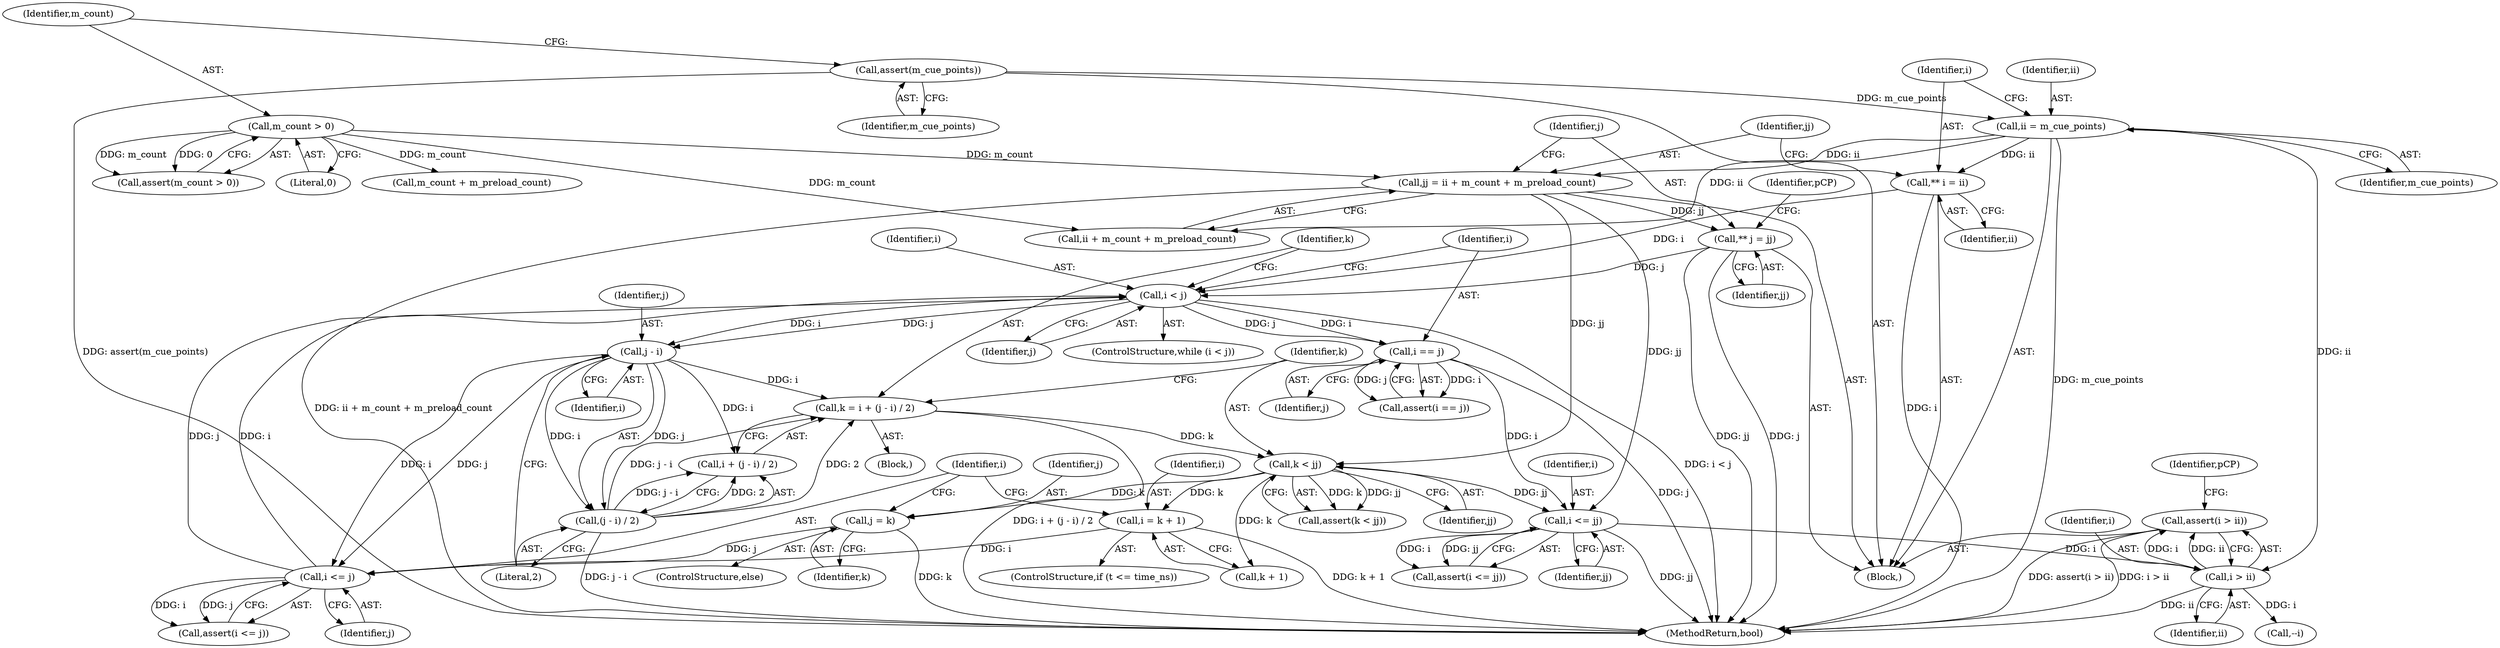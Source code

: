 digraph "1_Android_cc274e2abe8b2a6698a5c47d8aa4bb45f1f9538d_9@API" {
"1000219" [label="(Call,assert(i > ii))"];
"1000220" [label="(Call,i > ii)"];
"1000216" [label="(Call,i <= jj)"];
"1000212" [label="(Call,i == j)"];
"1000164" [label="(Call,i < j)"];
"1000124" [label="(Call,** i = ii)"];
"1000120" [label="(Call,ii = m_cue_points)"];
"1000114" [label="(Call,assert(m_cue_points))"];
"1000208" [label="(Call,i <= j)"];
"1000198" [label="(Call,i = k + 1)"];
"1000178" [label="(Call,k < jj)"];
"1000168" [label="(Call,k = i + (j - i) / 2)"];
"1000173" [label="(Call,j - i)"];
"1000172" [label="(Call,(j - i) / 2)"];
"1000127" [label="(Call,jj = ii + m_count + m_preload_count)"];
"1000117" [label="(Call,m_count > 0)"];
"1000204" [label="(Call,j = k)"];
"1000135" [label="(Call,** j = jj)"];
"1000139" [label="(Identifier,pCP)"];
"1000166" [label="(Identifier,j)"];
"1000126" [label="(Identifier,ii)"];
"1000198" [label="(Call,i = k + 1)"];
"1000175" [label="(Identifier,i)"];
"1000224" [label="(Identifier,pCP)"];
"1000243" [label="(MethodReturn,bool)"];
"1000128" [label="(Identifier,jj)"];
"1000220" [label="(Call,i > ii)"];
"1000221" [label="(Identifier,i)"];
"1000122" [label="(Identifier,m_cue_points)"];
"1000177" [label="(Call,assert(k < jj))"];
"1000212" [label="(Call,i == j)"];
"1000194" [label="(ControlStructure,if (t <= time_ns))"];
"1000167" [label="(Block,)"];
"1000137" [label="(Identifier,jj)"];
"1000215" [label="(Call,assert(i <= jj))"];
"1000222" [label="(Identifier,ii)"];
"1000180" [label="(Identifier,jj)"];
"1000206" [label="(Identifier,k)"];
"1000205" [label="(Identifier,j)"];
"1000117" [label="(Call,m_count > 0)"];
"1000213" [label="(Identifier,i)"];
"1000204" [label="(Call,j = k)"];
"1000210" [label="(Identifier,j)"];
"1000165" [label="(Identifier,i)"];
"1000120" [label="(Call,ii = m_cue_points)"];
"1000219" [label="(Call,assert(i > ii))"];
"1000164" [label="(Call,i < j)"];
"1000119" [label="(Literal,0)"];
"1000118" [label="(Identifier,m_count)"];
"1000136" [label="(Identifier,j)"];
"1000214" [label="(Identifier,j)"];
"1000216" [label="(Call,i <= jj)"];
"1000169" [label="(Identifier,k)"];
"1000135" [label="(Call,** j = jj)"];
"1000200" [label="(Call,k + 1)"];
"1000203" [label="(ControlStructure,else)"];
"1000211" [label="(Call,assert(i == j))"];
"1000124" [label="(Call,** i = ii)"];
"1000129" [label="(Call,ii + m_count + m_preload_count)"];
"1000217" [label="(Identifier,i)"];
"1000178" [label="(Call,k < jj)"];
"1000207" [label="(Call,assert(i <= j))"];
"1000131" [label="(Call,m_count + m_preload_count)"];
"1000125" [label="(Identifier,i)"];
"1000127" [label="(Call,jj = ii + m_count + m_preload_count)"];
"1000168" [label="(Call,k = i + (j - i) / 2)"];
"1000163" [label="(ControlStructure,while (i < j))"];
"1000106" [label="(Block,)"];
"1000116" [label="(Call,assert(m_count > 0))"];
"1000115" [label="(Identifier,m_cue_points)"];
"1000226" [label="(Call,--i)"];
"1000179" [label="(Identifier,k)"];
"1000176" [label="(Literal,2)"];
"1000114" [label="(Call,assert(m_cue_points))"];
"1000170" [label="(Call,i + (j - i) / 2)"];
"1000174" [label="(Identifier,j)"];
"1000218" [label="(Identifier,jj)"];
"1000173" [label="(Call,j - i)"];
"1000209" [label="(Identifier,i)"];
"1000172" [label="(Call,(j - i) / 2)"];
"1000208" [label="(Call,i <= j)"];
"1000199" [label="(Identifier,i)"];
"1000121" [label="(Identifier,ii)"];
"1000219" -> "1000106"  [label="AST: "];
"1000219" -> "1000220"  [label="CFG: "];
"1000220" -> "1000219"  [label="AST: "];
"1000224" -> "1000219"  [label="CFG: "];
"1000219" -> "1000243"  [label="DDG: assert(i > ii)"];
"1000219" -> "1000243"  [label="DDG: i > ii"];
"1000220" -> "1000219"  [label="DDG: i"];
"1000220" -> "1000219"  [label="DDG: ii"];
"1000220" -> "1000222"  [label="CFG: "];
"1000221" -> "1000220"  [label="AST: "];
"1000222" -> "1000220"  [label="AST: "];
"1000220" -> "1000243"  [label="DDG: ii"];
"1000216" -> "1000220"  [label="DDG: i"];
"1000120" -> "1000220"  [label="DDG: ii"];
"1000220" -> "1000226"  [label="DDG: i"];
"1000216" -> "1000215"  [label="AST: "];
"1000216" -> "1000218"  [label="CFG: "];
"1000217" -> "1000216"  [label="AST: "];
"1000218" -> "1000216"  [label="AST: "];
"1000215" -> "1000216"  [label="CFG: "];
"1000216" -> "1000243"  [label="DDG: jj"];
"1000216" -> "1000215"  [label="DDG: i"];
"1000216" -> "1000215"  [label="DDG: jj"];
"1000212" -> "1000216"  [label="DDG: i"];
"1000178" -> "1000216"  [label="DDG: jj"];
"1000127" -> "1000216"  [label="DDG: jj"];
"1000212" -> "1000211"  [label="AST: "];
"1000212" -> "1000214"  [label="CFG: "];
"1000213" -> "1000212"  [label="AST: "];
"1000214" -> "1000212"  [label="AST: "];
"1000211" -> "1000212"  [label="CFG: "];
"1000212" -> "1000243"  [label="DDG: j"];
"1000212" -> "1000211"  [label="DDG: i"];
"1000212" -> "1000211"  [label="DDG: j"];
"1000164" -> "1000212"  [label="DDG: i"];
"1000164" -> "1000212"  [label="DDG: j"];
"1000164" -> "1000163"  [label="AST: "];
"1000164" -> "1000166"  [label="CFG: "];
"1000165" -> "1000164"  [label="AST: "];
"1000166" -> "1000164"  [label="AST: "];
"1000169" -> "1000164"  [label="CFG: "];
"1000213" -> "1000164"  [label="CFG: "];
"1000164" -> "1000243"  [label="DDG: i < j"];
"1000124" -> "1000164"  [label="DDG: i"];
"1000208" -> "1000164"  [label="DDG: i"];
"1000208" -> "1000164"  [label="DDG: j"];
"1000135" -> "1000164"  [label="DDG: j"];
"1000164" -> "1000173"  [label="DDG: j"];
"1000164" -> "1000173"  [label="DDG: i"];
"1000124" -> "1000106"  [label="AST: "];
"1000124" -> "1000126"  [label="CFG: "];
"1000125" -> "1000124"  [label="AST: "];
"1000126" -> "1000124"  [label="AST: "];
"1000128" -> "1000124"  [label="CFG: "];
"1000124" -> "1000243"  [label="DDG: i"];
"1000120" -> "1000124"  [label="DDG: ii"];
"1000120" -> "1000106"  [label="AST: "];
"1000120" -> "1000122"  [label="CFG: "];
"1000121" -> "1000120"  [label="AST: "];
"1000122" -> "1000120"  [label="AST: "];
"1000125" -> "1000120"  [label="CFG: "];
"1000120" -> "1000243"  [label="DDG: m_cue_points"];
"1000114" -> "1000120"  [label="DDG: m_cue_points"];
"1000120" -> "1000127"  [label="DDG: ii"];
"1000120" -> "1000129"  [label="DDG: ii"];
"1000114" -> "1000106"  [label="AST: "];
"1000114" -> "1000115"  [label="CFG: "];
"1000115" -> "1000114"  [label="AST: "];
"1000118" -> "1000114"  [label="CFG: "];
"1000114" -> "1000243"  [label="DDG: assert(m_cue_points)"];
"1000208" -> "1000207"  [label="AST: "];
"1000208" -> "1000210"  [label="CFG: "];
"1000209" -> "1000208"  [label="AST: "];
"1000210" -> "1000208"  [label="AST: "];
"1000207" -> "1000208"  [label="CFG: "];
"1000208" -> "1000207"  [label="DDG: i"];
"1000208" -> "1000207"  [label="DDG: j"];
"1000198" -> "1000208"  [label="DDG: i"];
"1000173" -> "1000208"  [label="DDG: i"];
"1000173" -> "1000208"  [label="DDG: j"];
"1000204" -> "1000208"  [label="DDG: j"];
"1000198" -> "1000194"  [label="AST: "];
"1000198" -> "1000200"  [label="CFG: "];
"1000199" -> "1000198"  [label="AST: "];
"1000200" -> "1000198"  [label="AST: "];
"1000209" -> "1000198"  [label="CFG: "];
"1000198" -> "1000243"  [label="DDG: k + 1"];
"1000178" -> "1000198"  [label="DDG: k"];
"1000178" -> "1000177"  [label="AST: "];
"1000178" -> "1000180"  [label="CFG: "];
"1000179" -> "1000178"  [label="AST: "];
"1000180" -> "1000178"  [label="AST: "];
"1000177" -> "1000178"  [label="CFG: "];
"1000178" -> "1000177"  [label="DDG: k"];
"1000178" -> "1000177"  [label="DDG: jj"];
"1000168" -> "1000178"  [label="DDG: k"];
"1000127" -> "1000178"  [label="DDG: jj"];
"1000178" -> "1000200"  [label="DDG: k"];
"1000178" -> "1000204"  [label="DDG: k"];
"1000168" -> "1000167"  [label="AST: "];
"1000168" -> "1000170"  [label="CFG: "];
"1000169" -> "1000168"  [label="AST: "];
"1000170" -> "1000168"  [label="AST: "];
"1000179" -> "1000168"  [label="CFG: "];
"1000168" -> "1000243"  [label="DDG: i + (j - i) / 2"];
"1000173" -> "1000168"  [label="DDG: i"];
"1000172" -> "1000168"  [label="DDG: j - i"];
"1000172" -> "1000168"  [label="DDG: 2"];
"1000173" -> "1000172"  [label="AST: "];
"1000173" -> "1000175"  [label="CFG: "];
"1000174" -> "1000173"  [label="AST: "];
"1000175" -> "1000173"  [label="AST: "];
"1000176" -> "1000173"  [label="CFG: "];
"1000173" -> "1000170"  [label="DDG: i"];
"1000173" -> "1000172"  [label="DDG: j"];
"1000173" -> "1000172"  [label="DDG: i"];
"1000172" -> "1000170"  [label="AST: "];
"1000172" -> "1000176"  [label="CFG: "];
"1000176" -> "1000172"  [label="AST: "];
"1000170" -> "1000172"  [label="CFG: "];
"1000172" -> "1000243"  [label="DDG: j - i"];
"1000172" -> "1000170"  [label="DDG: j - i"];
"1000172" -> "1000170"  [label="DDG: 2"];
"1000127" -> "1000106"  [label="AST: "];
"1000127" -> "1000129"  [label="CFG: "];
"1000128" -> "1000127"  [label="AST: "];
"1000129" -> "1000127"  [label="AST: "];
"1000136" -> "1000127"  [label="CFG: "];
"1000127" -> "1000243"  [label="DDG: ii + m_count + m_preload_count"];
"1000117" -> "1000127"  [label="DDG: m_count"];
"1000127" -> "1000135"  [label="DDG: jj"];
"1000117" -> "1000116"  [label="AST: "];
"1000117" -> "1000119"  [label="CFG: "];
"1000118" -> "1000117"  [label="AST: "];
"1000119" -> "1000117"  [label="AST: "];
"1000116" -> "1000117"  [label="CFG: "];
"1000117" -> "1000116"  [label="DDG: m_count"];
"1000117" -> "1000116"  [label="DDG: 0"];
"1000117" -> "1000129"  [label="DDG: m_count"];
"1000117" -> "1000131"  [label="DDG: m_count"];
"1000204" -> "1000203"  [label="AST: "];
"1000204" -> "1000206"  [label="CFG: "];
"1000205" -> "1000204"  [label="AST: "];
"1000206" -> "1000204"  [label="AST: "];
"1000209" -> "1000204"  [label="CFG: "];
"1000204" -> "1000243"  [label="DDG: k"];
"1000135" -> "1000106"  [label="AST: "];
"1000135" -> "1000137"  [label="CFG: "];
"1000136" -> "1000135"  [label="AST: "];
"1000137" -> "1000135"  [label="AST: "];
"1000139" -> "1000135"  [label="CFG: "];
"1000135" -> "1000243"  [label="DDG: jj"];
"1000135" -> "1000243"  [label="DDG: j"];
}

